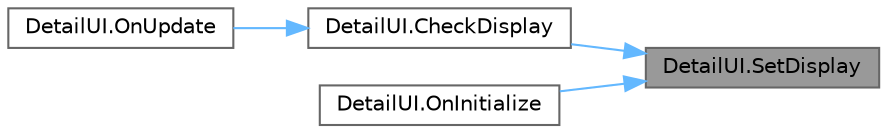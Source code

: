 digraph "DetailUI.SetDisplay"
{
 // LATEX_PDF_SIZE
  bgcolor="transparent";
  edge [fontname=Helvetica,fontsize=10,labelfontname=Helvetica,labelfontsize=10];
  node [fontname=Helvetica,fontsize=10,shape=box,height=0.2,width=0.4];
  rankdir="RL";
  Node1 [id="Node000001",label="DetailUI.SetDisplay",height=0.2,width=0.4,color="gray40", fillcolor="grey60", style="filled", fontcolor="black",tooltip=" "];
  Node1 -> Node2 [id="edge1_Node000001_Node000002",dir="back",color="steelblue1",style="solid",tooltip=" "];
  Node2 [id="Node000002",label="DetailUI.CheckDisplay",height=0.2,width=0.4,color="grey40", fillcolor="white", style="filled",URL="$class_detail_u_i.html#af243442748bff55a4f88ff871a3a019f",tooltip=" "];
  Node2 -> Node3 [id="edge2_Node000002_Node000003",dir="back",color="steelblue1",style="solid",tooltip=" "];
  Node3 [id="Node000003",label="DetailUI.OnUpdate",height=0.2,width=0.4,color="grey40", fillcolor="white", style="filled",URL="$class_detail_u_i.html#aeaa94830edc822f042b04b3e668b43eb",tooltip="実行処理"];
  Node1 -> Node4 [id="edge3_Node000001_Node000004",dir="back",color="steelblue1",style="solid",tooltip=" "];
  Node4 [id="Node000004",label="DetailUI.OnInitialize",height=0.2,width=0.4,color="grey40", fillcolor="white", style="filled",URL="$class_detail_u_i.html#a64f5c8085406b0ebca78d5fb81ddb193",tooltip="初期化処理"];
}
